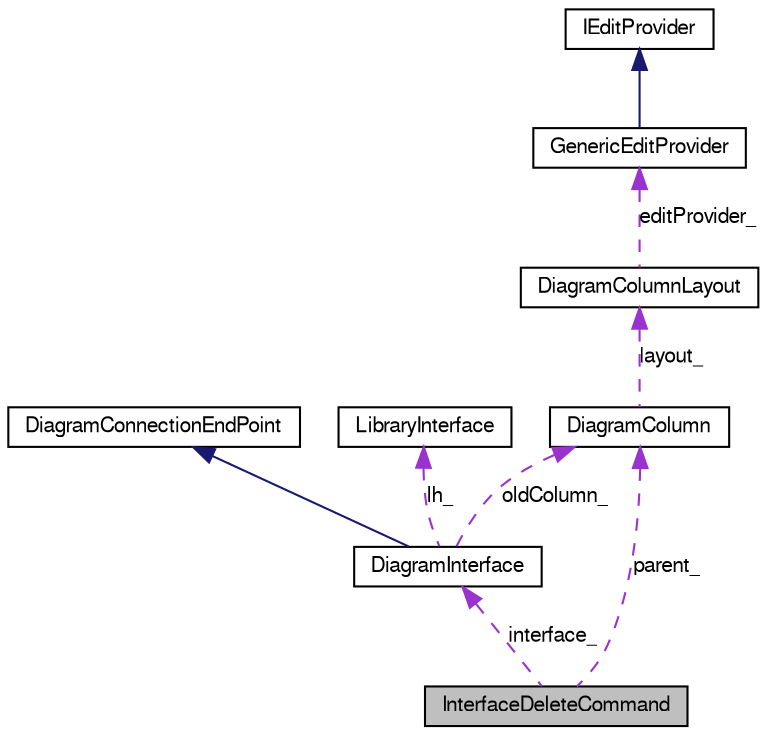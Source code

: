 digraph G
{
  bgcolor="transparent";
  edge [fontname="FreeSans",fontsize=10,labelfontname="FreeSans",labelfontsize=10];
  node [fontname="FreeSans",fontsize=10,shape=record];
  Node1 [label="InterfaceDeleteCommand",height=0.2,width=0.4,color="black", fillcolor="grey75", style="filled" fontcolor="black"];
  Node2 -> Node1 [dir=back,color="darkorchid3",fontsize=10,style="dashed",label="parent_",fontname="FreeSans"];
  Node2 [label="DiagramColumn",height=0.2,width=0.4,color="black",URL="$class_diagram_column.html",tooltip="DiagramColumn class."];
  Node3 -> Node2 [dir=back,color="darkorchid3",fontsize=10,style="dashed",label="layout_",fontname="FreeSans"];
  Node3 [label="DiagramColumnLayout",height=0.2,width=0.4,color="black",URL="$class_diagram_column_layout.html",tooltip="DiagramColumnLayout class."];
  Node4 -> Node3 [dir=back,color="darkorchid3",fontsize=10,style="dashed",label="editProvider_",fontname="FreeSans"];
  Node4 [label="GenericEditProvider",height=0.2,width=0.4,color="black",URL="$class_generic_edit_provider.html",tooltip="GenericEditProvider class."];
  Node5 -> Node4 [dir=back,color="midnightblue",fontsize=10,style="solid",fontname="FreeSans"];
  Node5 [label="IEditProvider",height=0.2,width=0.4,color="black",URL="$class_i_edit_provider.html",tooltip="IEditProvider interface."];
  Node6 -> Node1 [dir=back,color="darkorchid3",fontsize=10,style="dashed",label="interface_",fontname="FreeSans"];
  Node6 [label="DiagramInterface",height=0.2,width=0.4,color="black",URL="$class_diagram_interface.html",tooltip="DiagramInterface class."];
  Node7 -> Node6 [dir=back,color="midnightblue",fontsize=10,style="solid",fontname="FreeSans"];
  Node7 [label="DiagramConnectionEndPoint",height=0.2,width=0.4,color="black",URL="$class_diagram_connection_end_point.html",tooltip="DiagramConnectionEndPoint interface."];
  Node2 -> Node6 [dir=back,color="darkorchid3",fontsize=10,style="dashed",label="oldColumn_",fontname="FreeSans"];
  Node8 -> Node6 [dir=back,color="darkorchid3",fontsize=10,style="dashed",label="lh_",fontname="FreeSans"];
  Node8 [label="LibraryInterface",height=0.2,width=0.4,color="black",URL="$class_library_interface.html",tooltip="LibraryInterface defines an interface to operate the IP-Xact-library."];
}
